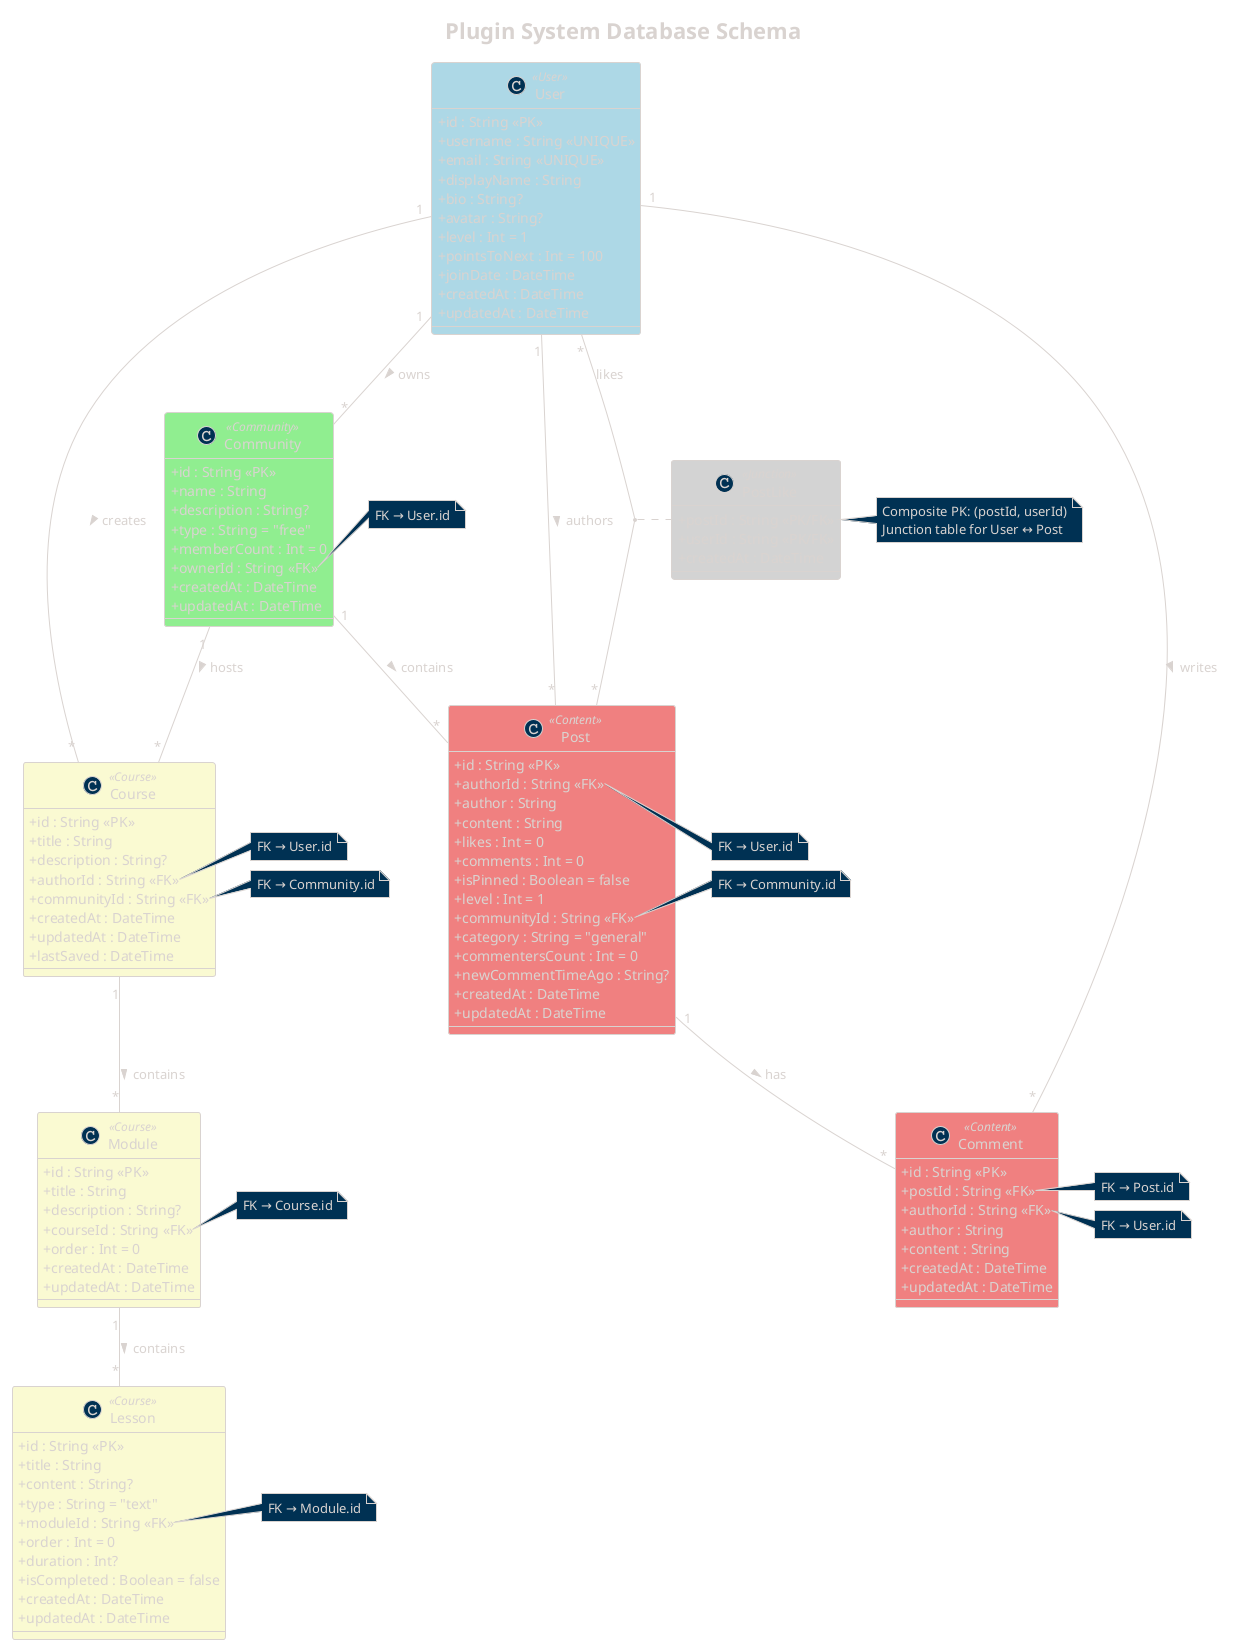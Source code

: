 @startuml Plugin System Database ERD
!theme blueprint
skinparam backgroundColor white
skinparam classAttributeIconSize 0
skinparam class {
    BackgroundColor<<User>> LightBlue
    BackgroundColor<<Community>> LightGreen
    BackgroundColor<<Content>> LightCoral
    BackgroundColor<<Course>> LightGoldenRodYellow
    BackgroundColor<<Junction>> LightGray
}

title Plugin System Database Schema

' User entity
class User <<User>> {
    + id : String <<PK>>
    + username : String <<UNIQUE>>
    + email : String <<UNIQUE>>
    + displayName : String
    + bio : String?
    + avatar : String?
    + level : Int = 1
    + pointsToNext : Int = 100
    + joinDate : DateTime
    + createdAt : DateTime
    + updatedAt : DateTime
}

' Community entity
class Community <<Community>> {
    + id : String <<PK>>
    + name : String
    + description : String?
    + type : String = "free"
    + memberCount : Int = 0
    + ownerId : String <<FK>>
    + createdAt : DateTime
    + updatedAt : DateTime
}

' Post entity
class Post <<Content>> {
    + id : String <<PK>>
    + authorId : String <<FK>>
    + author : String
    + content : String
    + likes : Int = 0
    + comments : Int = 0
    + isPinned : Boolean = false
    + level : Int = 1
    + communityId : String <<FK>>
    + category : String = "general"
    + commentersCount : Int = 0
    + newCommentTimeAgo : String?
    + createdAt : DateTime
    + updatedAt : DateTime
}

' Comment entity
class Comment <<Content>> {
    + id : String <<PK>>
    + postId : String <<FK>>
    + authorId : String <<FK>>
    + author : String
    + content : String
    + createdAt : DateTime
    + updatedAt : DateTime
}

' Course entity
class Course <<Course>> {
    + id : String <<PK>>
    + title : String
    + description : String?
    + authorId : String <<FK>>
    + communityId : String <<FK>>
    + createdAt : DateTime
    + updatedAt : DateTime
    + lastSaved : DateTime
}

' Module entity
class Module <<Course>> {
    + id : String <<PK>>
    + title : String
    + description : String?
    + courseId : String <<FK>>
    + order : Int = 0
    + createdAt : DateTime
    + updatedAt : DateTime
}

' Lesson entity
class Lesson <<Course>> {
    + id : String <<PK>>
    + title : String
    + content : String?
    + type : String = "text"
    + moduleId : String <<FK>>
    + order : Int = 0
    + duration : Int?
    + isCompleted : Boolean = false
    + createdAt : DateTime
    + updatedAt : DateTime
}

' PostLike junction table
class PostLike <<Junction>> {
    + postId : String <<PK/FK>>
    + userId : String <<PK/FK>>
    + createdAt : DateTime
}

' Define relationships
User "1" -- "*" Community : owns >
User "1" -- "*" Post : authors >
User "1" -- "*" Comment : writes >
User "1" -- "*" Course : creates >
User "*" -- "*" Post : likes
(User, Post) .. PostLike

Community "1" -- "*" Post : contains >
Community "1" -- "*" Course : hosts >

Post "1" -- "*" Comment : has >

Course "1" -- "*" Module : contains >
Module "1" -- "*" Lesson : contains >

' Add notes for foreign keys
note right of Community::ownerId
    FK → User.id
end note

note right of Post::authorId
    FK → User.id
end note

note right of Post::communityId
    FK → Community.id
end note

note right of Comment::postId
    FK → Post.id
end note

note right of Comment::authorId
    FK → User.id
end note

note right of Course::authorId
    FK → User.id
end note

note right of Course::communityId
    FK → Community.id
end note

note right of Module::courseId
    FK → Course.id
end note

note right of Lesson::moduleId
    FK → Module.id
end note

note right of PostLike
    Composite PK: (postId, userId)
    Junction table for User ↔ Post
end note

@enduml